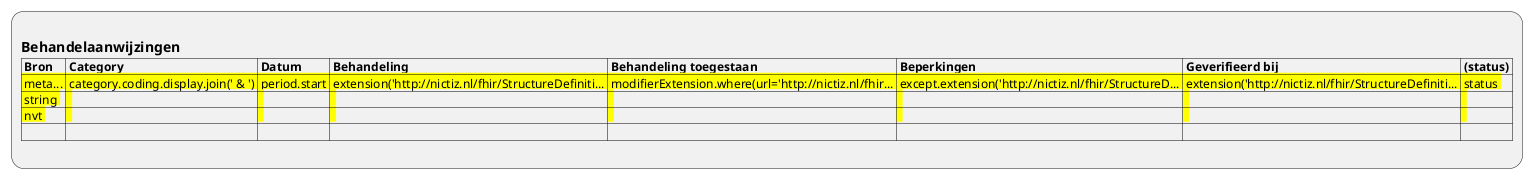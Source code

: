 @startuml ViewDefinition-Behandelaanwijzingen
:
== Behandelaanwijzingen
|= Bron |= Category |= Datum |= Behandeling |= Behandeling toegestaan |= Beperkingen |= Geverifieerd bij |= (status) |
|<back:yellow> meta... |<back:yellow> category.coding.display.join(' & ') |<back:yellow> period.start |<back:yellow> extension('http://nictiz.nl/fhir/StructureDefiniti... |<back:yellow> modifierExtension.where(url='http://nictiz.nl/fhir... |<back:yellow> except.extension('http://nictiz.nl/fhir/StructureD... |<back:yellow> extension('http://nictiz.nl/fhir/StructureDefiniti... |<back:yellow> status |
|<back:yellow> string |<back:yellow>  |<back:yellow>  |<back:yellow>  |<back:yellow>  |<back:yellow>  |<back:yellow>  |<back:yellow>  |
|<back:yellow> nvt |<back:yellow>  |<back:yellow>  |<back:yellow>  |<back:yellow>  |<back:yellow>  |<back:yellow>  |<back:yellow>  |
| |
;
@enduml